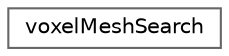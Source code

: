 digraph "Graphical Class Hierarchy"
{
 // LATEX_PDF_SIZE
  bgcolor="transparent";
  edge [fontname=Helvetica,fontsize=10,labelfontname=Helvetica,labelfontsize=10];
  node [fontname=Helvetica,fontsize=10,shape=box,height=0.2,width=0.4];
  rankdir="LR";
  Node0 [id="Node000000",label="voxelMeshSearch",height=0.2,width=0.4,color="grey40", fillcolor="white", style="filled",URL="$classFoam_1_1voxelMeshSearch.html",tooltip="Fast, non-parallel searching in mesh without use of octree."];
}
